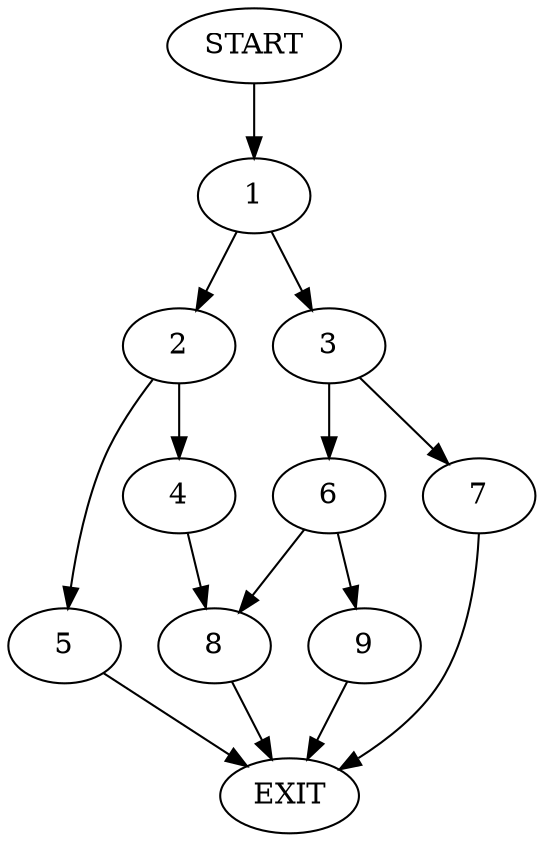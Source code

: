 digraph {
0 [label="START"]
10 [label="EXIT"]
0 -> 1
1 -> 2
1 -> 3
2 -> 4
2 -> 5
3 -> 6
3 -> 7
7 -> 10
6 -> 8
6 -> 9
9 -> 10
8 -> 10
4 -> 8
5 -> 10
}
